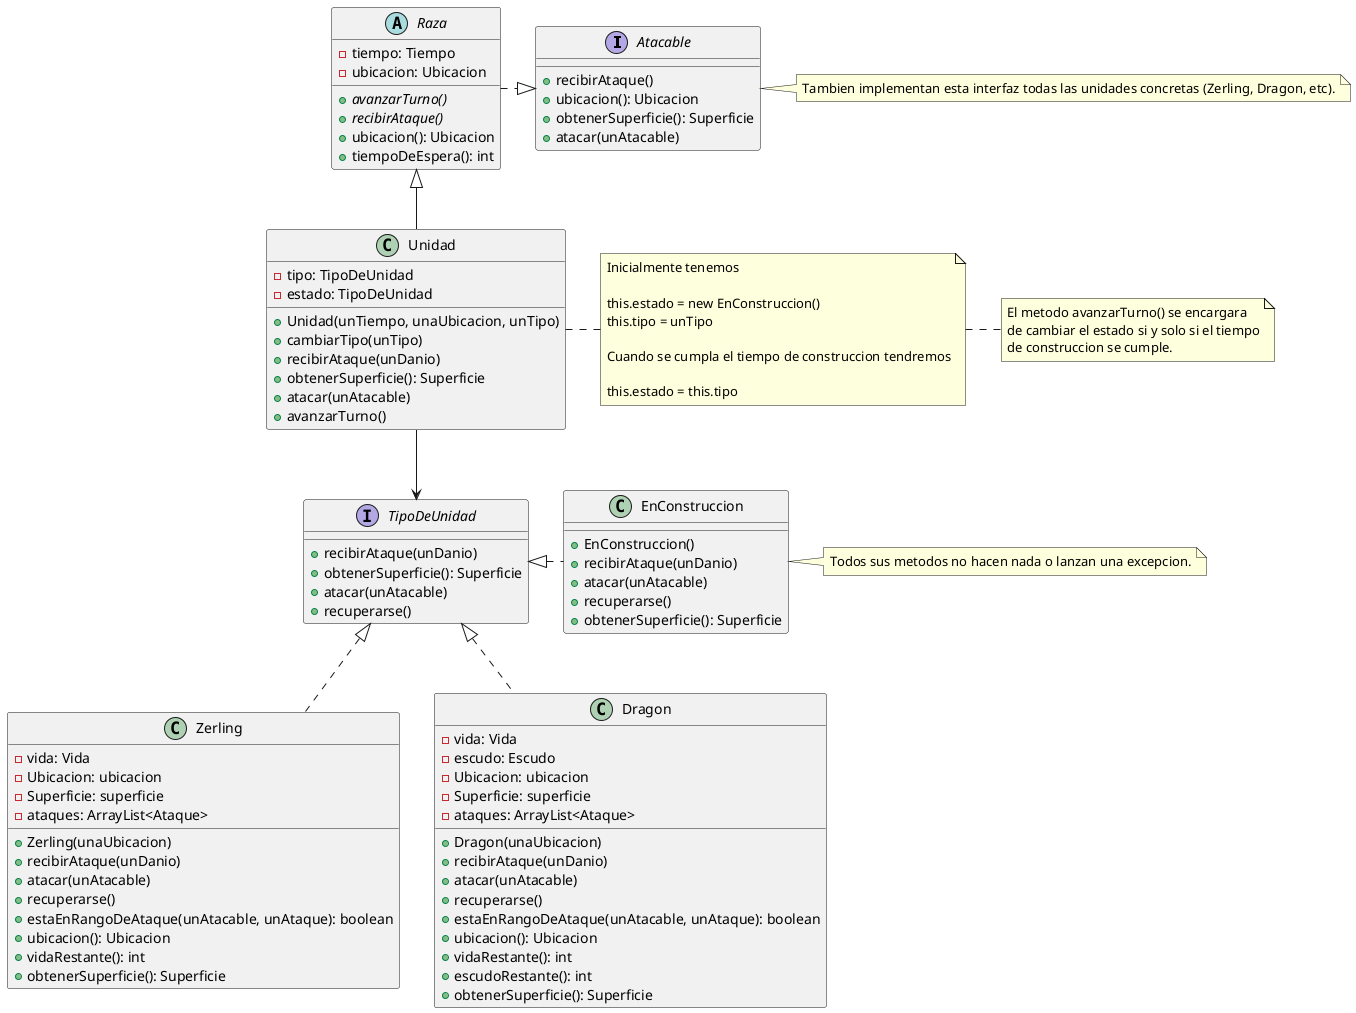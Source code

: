 ¿Como modelar el tema de los ataques?

Pense en que las unidades puedan implementar dos tipos de interfaces
una relacionada al ataque por aire y otra relacionada al ataque por tierra.

¿Como hacer con aquellas unidades que implementan ambas interfaces?.

La clase UnidadDeTierra recibira por parametro ataques por tierra.
La clase UnidadDeAire recibira por parametro ataques por aire.

@startuml

interface Atacable {
    +recibirAtaque()
    +ubicacion(): Ubicacion
    +obtenerSuperficie(): Superficie
    +atacar(unAtacable)
}

note right: Tambien implementan esta interfaz todas las unidades concretas (Zerling, Dragon, etc).

abstract class Raza {
    -tiempo: Tiempo
    -ubicacion: Ubicacion
    +avanzarTurno() {abstract}
    +recibirAtaque() {abstract}
    +ubicacion(): Ubicacion
    +tiempoDeEspera(): int
}

class Unidad {
    -tipo: TipoDeUnidad
    -estado: TipoDeUnidad
    +Unidad(unTiempo, unaUbicacion, unTipo)
    +cambiarTipo(unTipo)
    +recibirAtaque(unDanio)
    +obtenerSuperficie(): Superficie
    +atacar(unAtacable)
    +avanzarTurno()
}

note right: Inicialmente tenemos\n\nthis.estado = new EnConstruccion()\nthis.tipo = unTipo\n\nCuando se cumpla el tiempo de construccion tendremos\n\nthis.estado = this.tipo
note right: El metodo avanzarTurno() se encargara\nde cambiar el estado si y solo si el tiempo\nde construccion se cumple.

interface TipoDeUnidad {
    +recibirAtaque(unDanio)
    +obtenerSuperficie(): Superficie
    +atacar(unAtacable)
    +recuperarse()
}

class Zerling {
    -vida: Vida
    -Ubicacion: ubicacion
    -Superficie: superficie
    -ataques: ArrayList<Ataque>
    +Zerling(unaUbicacion)
    +recibirAtaque(unDanio)
    +atacar(unAtacable)
    +recuperarse()
    +estaEnRangoDeAtaque(unAtacable, unAtaque): boolean
    +ubicacion(): Ubicacion
    +vidaRestante(): int
    +obtenerSuperficie(): Superficie
}

class Dragon {
    -vida: Vida
    -escudo: Escudo
    -Ubicacion: ubicacion
    -Superficie: superficie
    -ataques: ArrayList<Ataque>
    +Dragon(unaUbicacion)
    +recibirAtaque(unDanio)
    +atacar(unAtacable)
    +recuperarse()
    +estaEnRangoDeAtaque(unAtacable, unAtaque): boolean
    +ubicacion(): Ubicacion
    +vidaRestante(): int
    +escudoRestante(): int
    +obtenerSuperficie(): Superficie
}

class EnConstruccion {
    +EnConstruccion()
    +recibirAtaque(unDanio)
    +atacar(unAtacable)
    +recuperarse()
    +obtenerSuperficie(): Superficie
}

note right: Todos sus metodos no hacen nada o lanzan una excepcion.

Raza ..right|> Atacable
Unidad --up|> Raza
Unidad --down> TipoDeUnidad
Zerling ..up|> TipoDeUnidad
EnConstruccion .up|> TipoDeUnidad
Dragon ..up|> TipoDeUnidad

@enduml

-----------------------------------------------------------------------------------------------------

@startuml

interface Atacable {
    +recibirAtaque()
    +ubicacion(): Ubicacion
    +obtenerSuperficie(): Superficie
    +atacar(unAtacable)
}

abstract class Raza {
    -tiempo: Tiempo
    -ubicacion: Ubicacion
    +avanzarTurno() {abstract}
    +recibirAtaque() {abstract}
    +ubicacion(): Ubicacion
}

class Unidad {
    -tipo: TipoDeUnidad
    +Unidad(unTiempo, unaUbicacion, unTipo)
    +cambiarTipo(unTipo)
    +recibirAtaque(unDanio)
    +obtenerSuperficie(): Superficie
    +atacar(unAtacable)
    +avanzarTurno()
}

interface TipoDeUnidad {
    +recibirAtaque(unDanio)
    +obtenerSuperficie(): Superficie
    +atacar(unAtacable)
    +recuperarse()
}

class Zerling {
    -vida: Vida
    -Ubicacion: ubicacion
    -Superficie: superficie
    -ataques: ArrayList<Ataque>
    +Zerling(unaUbicacion)
    +recibirAtaque(unDanio)
    +atacar(unAtacable)
    +recuperarse()
    +estaEnRangoDeAtaque(unAtacable, unAtaque): boolean
    +ubicacion(): Ubicacion
    +vidaRestante(): int
    +obtenerSuperficie(): Superficie
}

class Dragon {
    -vida: Vida
    -escudo: Escudo
    -Ubicacion: ubicacion
    -Superficie: superficie
    -ataques: ArrayList<Ataque>
    +Dragon(unaUbicacion)
    +recibirAtaque(unDanio)
    +atacar(unAtacable)
    +recuperarse()
    +estaEnRangoDeAtaque(unAtacable, unAtaque): boolean
    +ubicacion(): Ubicacion
    +vidaRestante(): int
    +escudoRestante(): int
    +obtenerSuperficie(): Superficie
}

class Superficie {
    -tipo: String
    +compararCon(otraSuperficie)
}

class Ataque{
    -rango: int
    -tipo: Superficie
    -valor: int
    +Ataque(unDanio, unRango)
    +rango()
    +atacarA(unAtacable)
    +obtenerSuperficie()
}

Raza ..right|> Atacable
Unidad --up|> Raza
Unidad --down> TipoDeUnidad
Zerling ..up|> TipoDeUnidad
Dragon ..up|> TipoDeUnidad
Zerling -> Ataque
Dragon -left> Ataque
Zerling --down> Superficie
Dragon -down> Superficie

@enduml